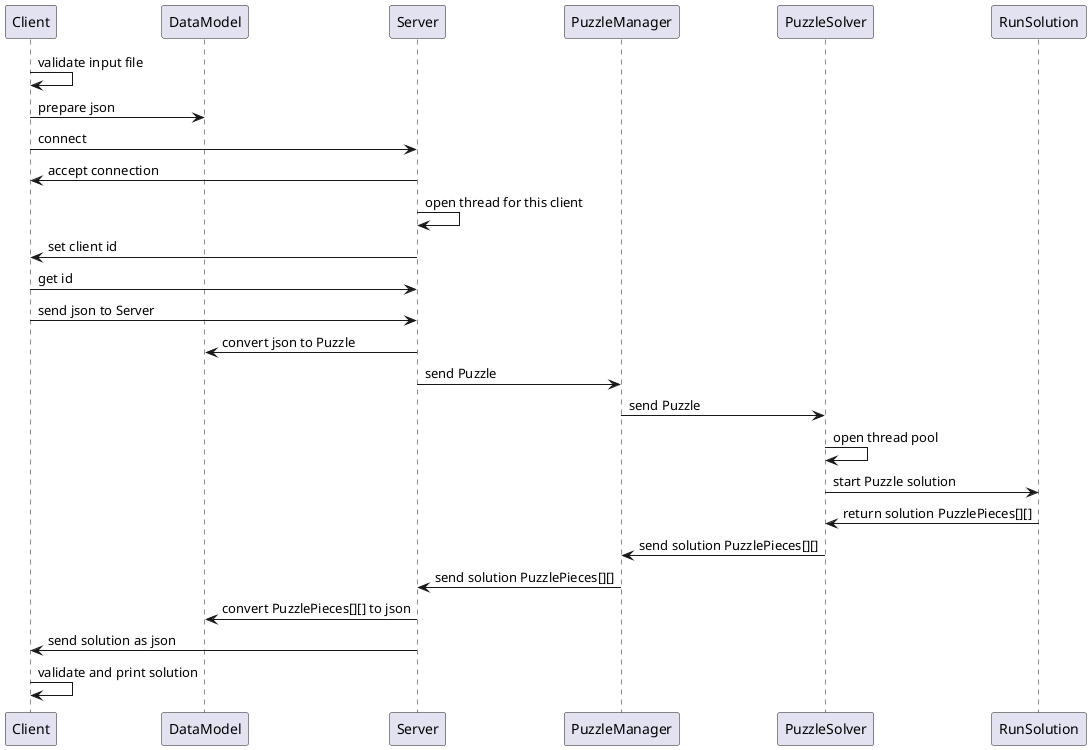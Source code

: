 @startuml
Client -> Client: validate input file
Client -> DataModel: prepare json
Client -> Server: connect
Server -> Client: accept connection
Server -> Server: open thread for this client
Server -> Client: set client id
Client -> Server: get id

Client -> Server: send json to Server
Server -> DataModel: convert json to Puzzle
Server -> PuzzleManager: send Puzzle
PuzzleManager -> PuzzleSolver: send Puzzle
PuzzleSolver -> PuzzleSolver: open thread pool
PuzzleSolver -> RunSolution: start Puzzle solution
RunSolution -> PuzzleSolver: return solution PuzzlePieces[][]
PuzzleSolver -> PuzzleManager: send solution PuzzlePieces[][]
PuzzleManager -> Server: send solution PuzzlePieces[][]
Server -> DataModel: convert PuzzlePieces[][] to json
Server -> Client: send solution as json
Client -> Client: validate and print solution


@enduml